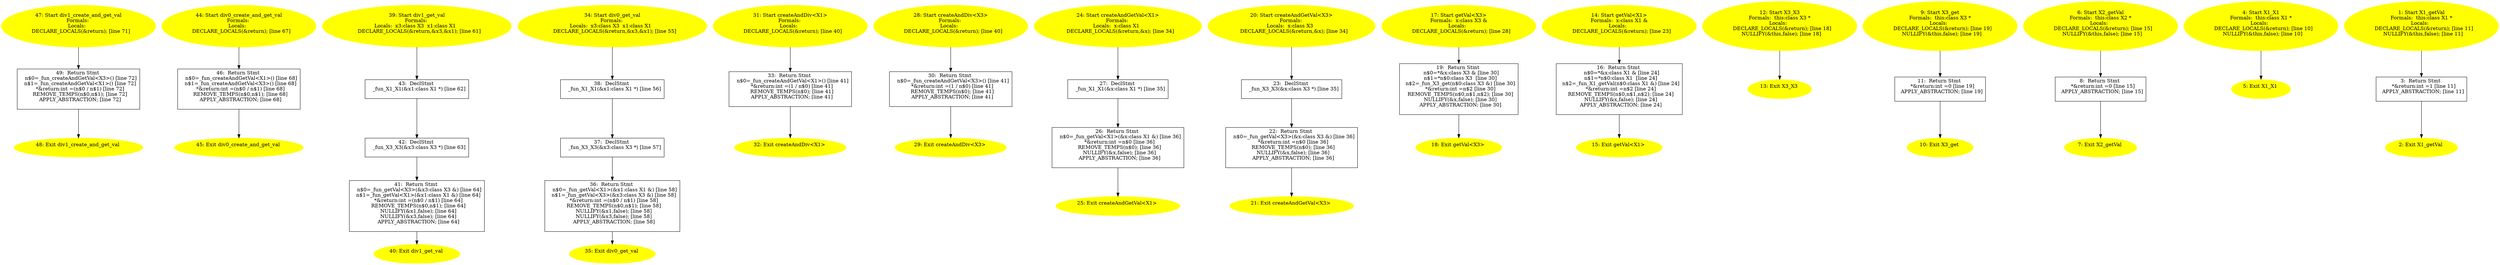 digraph iCFG {
49 [label="49:  Return Stmt \n   n$0=_fun_createAndGetVal<X3>() [line 72]\n  n$1=_fun_createAndGetVal<X1>() [line 72]\n  *&return:int =(n$0 / n$1) [line 72]\n  REMOVE_TEMPS(n$0,n$1); [line 72]\n  APPLY_ABSTRACTION; [line 72]\n " shape="box"]
	

	 49 -> 48 ;
48 [label="48: Exit div1_create_and_get_val \n  " color=yellow style=filled]
	

47 [label="47: Start div1_create_and_get_val\nFormals: \nLocals:  \n   DECLARE_LOCALS(&return); [line 71]\n " color=yellow style=filled]
	

	 47 -> 49 ;
46 [label="46:  Return Stmt \n   n$0=_fun_createAndGetVal<X1>() [line 68]\n  n$1=_fun_createAndGetVal<X3>() [line 68]\n  *&return:int =(n$0 / n$1) [line 68]\n  REMOVE_TEMPS(n$0,n$1); [line 68]\n  APPLY_ABSTRACTION; [line 68]\n " shape="box"]
	

	 46 -> 45 ;
45 [label="45: Exit div0_create_and_get_val \n  " color=yellow style=filled]
	

44 [label="44: Start div0_create_and_get_val\nFormals: \nLocals:  \n   DECLARE_LOCALS(&return); [line 67]\n " color=yellow style=filled]
	

	 44 -> 46 ;
43 [label="43:  DeclStmt \n   _fun_X1_X1(&x1:class X1 *) [line 62]\n " shape="box"]
	

	 43 -> 42 ;
42 [label="42:  DeclStmt \n   _fun_X3_X3(&x3:class X3 *) [line 63]\n " shape="box"]
	

	 42 -> 41 ;
41 [label="41:  Return Stmt \n   n$0=_fun_getVal<X3>(&x3:class X3 &) [line 64]\n  n$1=_fun_getVal<X1>(&x1:class X1 &) [line 64]\n  *&return:int =(n$0 / n$1) [line 64]\n  REMOVE_TEMPS(n$0,n$1); [line 64]\n  NULLIFY(&x1,false); [line 64]\n  NULLIFY(&x3,false); [line 64]\n  APPLY_ABSTRACTION; [line 64]\n " shape="box"]
	

	 41 -> 40 ;
40 [label="40: Exit div1_get_val \n  " color=yellow style=filled]
	

39 [label="39: Start div1_get_val\nFormals: \nLocals:  x3:class X3  x1:class X1  \n   DECLARE_LOCALS(&return,&x3,&x1); [line 61]\n " color=yellow style=filled]
	

	 39 -> 43 ;
38 [label="38:  DeclStmt \n   _fun_X1_X1(&x1:class X1 *) [line 56]\n " shape="box"]
	

	 38 -> 37 ;
37 [label="37:  DeclStmt \n   _fun_X3_X3(&x3:class X3 *) [line 57]\n " shape="box"]
	

	 37 -> 36 ;
36 [label="36:  Return Stmt \n   n$0=_fun_getVal<X1>(&x1:class X1 &) [line 58]\n  n$1=_fun_getVal<X3>(&x3:class X3 &) [line 58]\n  *&return:int =(n$0 / n$1) [line 58]\n  REMOVE_TEMPS(n$0,n$1); [line 58]\n  NULLIFY(&x1,false); [line 58]\n  NULLIFY(&x3,false); [line 58]\n  APPLY_ABSTRACTION; [line 58]\n " shape="box"]
	

	 36 -> 35 ;
35 [label="35: Exit div0_get_val \n  " color=yellow style=filled]
	

34 [label="34: Start div0_get_val\nFormals: \nLocals:  x3:class X3  x1:class X1  \n   DECLARE_LOCALS(&return,&x3,&x1); [line 55]\n " color=yellow style=filled]
	

	 34 -> 38 ;
33 [label="33:  Return Stmt \n   n$0=_fun_createAndGetVal<X1>() [line 41]\n  *&return:int =(1 / n$0) [line 41]\n  REMOVE_TEMPS(n$0); [line 41]\n  APPLY_ABSTRACTION; [line 41]\n " shape="box"]
	

	 33 -> 32 ;
32 [label="32: Exit createAndDiv<X1> \n  " color=yellow style=filled]
	

31 [label="31: Start createAndDiv<X1>\nFormals: \nLocals:  \n   DECLARE_LOCALS(&return); [line 40]\n " color=yellow style=filled]
	

	 31 -> 33 ;
30 [label="30:  Return Stmt \n   n$0=_fun_createAndGetVal<X3>() [line 41]\n  *&return:int =(1 / n$0) [line 41]\n  REMOVE_TEMPS(n$0); [line 41]\n  APPLY_ABSTRACTION; [line 41]\n " shape="box"]
	

	 30 -> 29 ;
29 [label="29: Exit createAndDiv<X3> \n  " color=yellow style=filled]
	

28 [label="28: Start createAndDiv<X3>\nFormals: \nLocals:  \n   DECLARE_LOCALS(&return); [line 40]\n " color=yellow style=filled]
	

	 28 -> 30 ;
27 [label="27:  DeclStmt \n   _fun_X1_X1(&x:class X1 *) [line 35]\n " shape="box"]
	

	 27 -> 26 ;
26 [label="26:  Return Stmt \n   n$0=_fun_getVal<X1>(&x:class X1 &) [line 36]\n  *&return:int =n$0 [line 36]\n  REMOVE_TEMPS(n$0); [line 36]\n  NULLIFY(&x,false); [line 36]\n  APPLY_ABSTRACTION; [line 36]\n " shape="box"]
	

	 26 -> 25 ;
25 [label="25: Exit createAndGetVal<X1> \n  " color=yellow style=filled]
	

24 [label="24: Start createAndGetVal<X1>\nFormals: \nLocals:  x:class X1  \n   DECLARE_LOCALS(&return,&x); [line 34]\n " color=yellow style=filled]
	

	 24 -> 27 ;
23 [label="23:  DeclStmt \n   _fun_X3_X3(&x:class X3 *) [line 35]\n " shape="box"]
	

	 23 -> 22 ;
22 [label="22:  Return Stmt \n   n$0=_fun_getVal<X3>(&x:class X3 &) [line 36]\n  *&return:int =n$0 [line 36]\n  REMOVE_TEMPS(n$0); [line 36]\n  NULLIFY(&x,false); [line 36]\n  APPLY_ABSTRACTION; [line 36]\n " shape="box"]
	

	 22 -> 21 ;
21 [label="21: Exit createAndGetVal<X3> \n  " color=yellow style=filled]
	

20 [label="20: Start createAndGetVal<X3>\nFormals: \nLocals:  x:class X3  \n   DECLARE_LOCALS(&return,&x); [line 34]\n " color=yellow style=filled]
	

	 20 -> 23 ;
19 [label="19:  Return Stmt \n   n$0=*&x:class X3 & [line 30]\n  n$1=*n$0:class X3  [line 30]\n  n$2=_fun_X3_get(n$0:class X3 &) [line 30]\n  *&return:int =n$2 [line 30]\n  REMOVE_TEMPS(n$0,n$1,n$2); [line 30]\n  NULLIFY(&x,false); [line 30]\n  APPLY_ABSTRACTION; [line 30]\n " shape="box"]
	

	 19 -> 18 ;
18 [label="18: Exit getVal<X3> \n  " color=yellow style=filled]
	

17 [label="17: Start getVal<X3>\nFormals:  x:class X3 &\nLocals:  \n   DECLARE_LOCALS(&return); [line 28]\n " color=yellow style=filled]
	

	 17 -> 19 ;
16 [label="16:  Return Stmt \n   n$0=*&x:class X1 & [line 24]\n  n$1=*n$0:class X1  [line 24]\n  n$2=_fun_X1_getVal(n$0:class X1 &) [line 24]\n  *&return:int =n$2 [line 24]\n  REMOVE_TEMPS(n$0,n$1,n$2); [line 24]\n  NULLIFY(&x,false); [line 24]\n  APPLY_ABSTRACTION; [line 24]\n " shape="box"]
	

	 16 -> 15 ;
15 [label="15: Exit getVal<X1> \n  " color=yellow style=filled]
	

14 [label="14: Start getVal<X1>\nFormals:  x:class X1 &\nLocals:  \n   DECLARE_LOCALS(&return); [line 23]\n " color=yellow style=filled]
	

	 14 -> 16 ;
13 [label="13: Exit X3_X3 \n  " color=yellow style=filled]
	

12 [label="12: Start X3_X3\nFormals:  this:class X3 *\nLocals:  \n   DECLARE_LOCALS(&return); [line 18]\n  NULLIFY(&this,false); [line 18]\n " color=yellow style=filled]
	

	 12 -> 13 ;
11 [label="11:  Return Stmt \n   *&return:int =0 [line 19]\n  APPLY_ABSTRACTION; [line 19]\n " shape="box"]
	

	 11 -> 10 ;
10 [label="10: Exit X3_get \n  " color=yellow style=filled]
	

9 [label="9: Start X3_get\nFormals:  this:class X3 *\nLocals:  \n   DECLARE_LOCALS(&return); [line 19]\n  NULLIFY(&this,false); [line 19]\n " color=yellow style=filled]
	

	 9 -> 11 ;
8 [label="8:  Return Stmt \n   *&return:int =0 [line 15]\n  APPLY_ABSTRACTION; [line 15]\n " shape="box"]
	

	 8 -> 7 ;
7 [label="7: Exit X2_getVal \n  " color=yellow style=filled]
	

6 [label="6: Start X2_getVal\nFormals:  this:class X2 *\nLocals:  \n   DECLARE_LOCALS(&return); [line 15]\n  NULLIFY(&this,false); [line 15]\n " color=yellow style=filled]
	

	 6 -> 8 ;
5 [label="5: Exit X1_X1 \n  " color=yellow style=filled]
	

4 [label="4: Start X1_X1\nFormals:  this:class X1 *\nLocals:  \n   DECLARE_LOCALS(&return); [line 10]\n  NULLIFY(&this,false); [line 10]\n " color=yellow style=filled]
	

	 4 -> 5 ;
3 [label="3:  Return Stmt \n   *&return:int =1 [line 11]\n  APPLY_ABSTRACTION; [line 11]\n " shape="box"]
	

	 3 -> 2 ;
2 [label="2: Exit X1_getVal \n  " color=yellow style=filled]
	

1 [label="1: Start X1_getVal\nFormals:  this:class X1 *\nLocals:  \n   DECLARE_LOCALS(&return); [line 11]\n  NULLIFY(&this,false); [line 11]\n " color=yellow style=filled]
	

	 1 -> 3 ;
}

